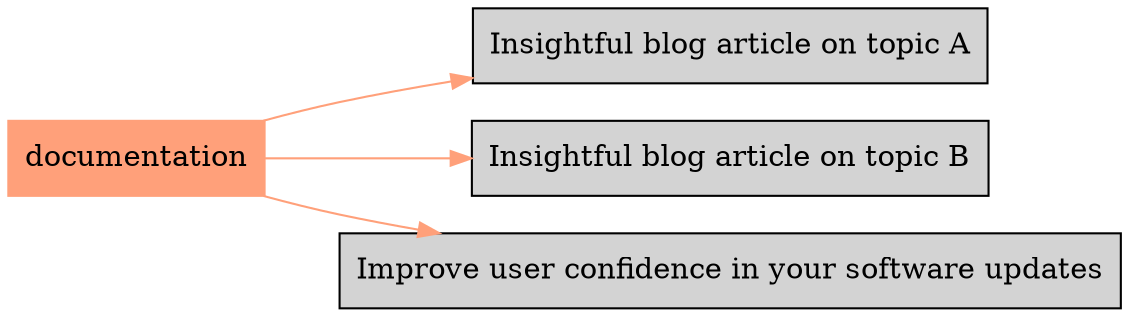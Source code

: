 digraph bettersoftware {
            rankdir = LR;
            ratio = fill;
            node [style=filled];
            node [shape = box];
"documentation" [colorscheme="svg" color="lightsalmon"];
"documentation" ->  "BlogArticleSkeletonA.md" [colorscheme="svg" color="lightsalmon"];
"BlogArticleSkeletonA.md" [label="Insightful blog article on topic A" URL="http://bss.parallactic.com/resources/insightful-blog-article-on-topic-a"]
"documentation" ->  "BlogArticleSkeletonB.md" [colorscheme="svg" color="lightsalmon"];
"BlogArticleSkeletonB.md" [label="Insightful blog article on topic B" URL="http://bss.parallactic.com/resources/insightful-blog-article-on-topic-b"]
"documentation" ->  "ImproveUserConfidenceInSwUpdates.md" [colorscheme="svg" color="lightsalmon"];
"ImproveUserConfidenceInSwUpdates.md" [label="Improve user confidence in your software updates" URL="http://bss.parallactic.com/resources/improve-user-confidence-in-your-software-updates"]
}
